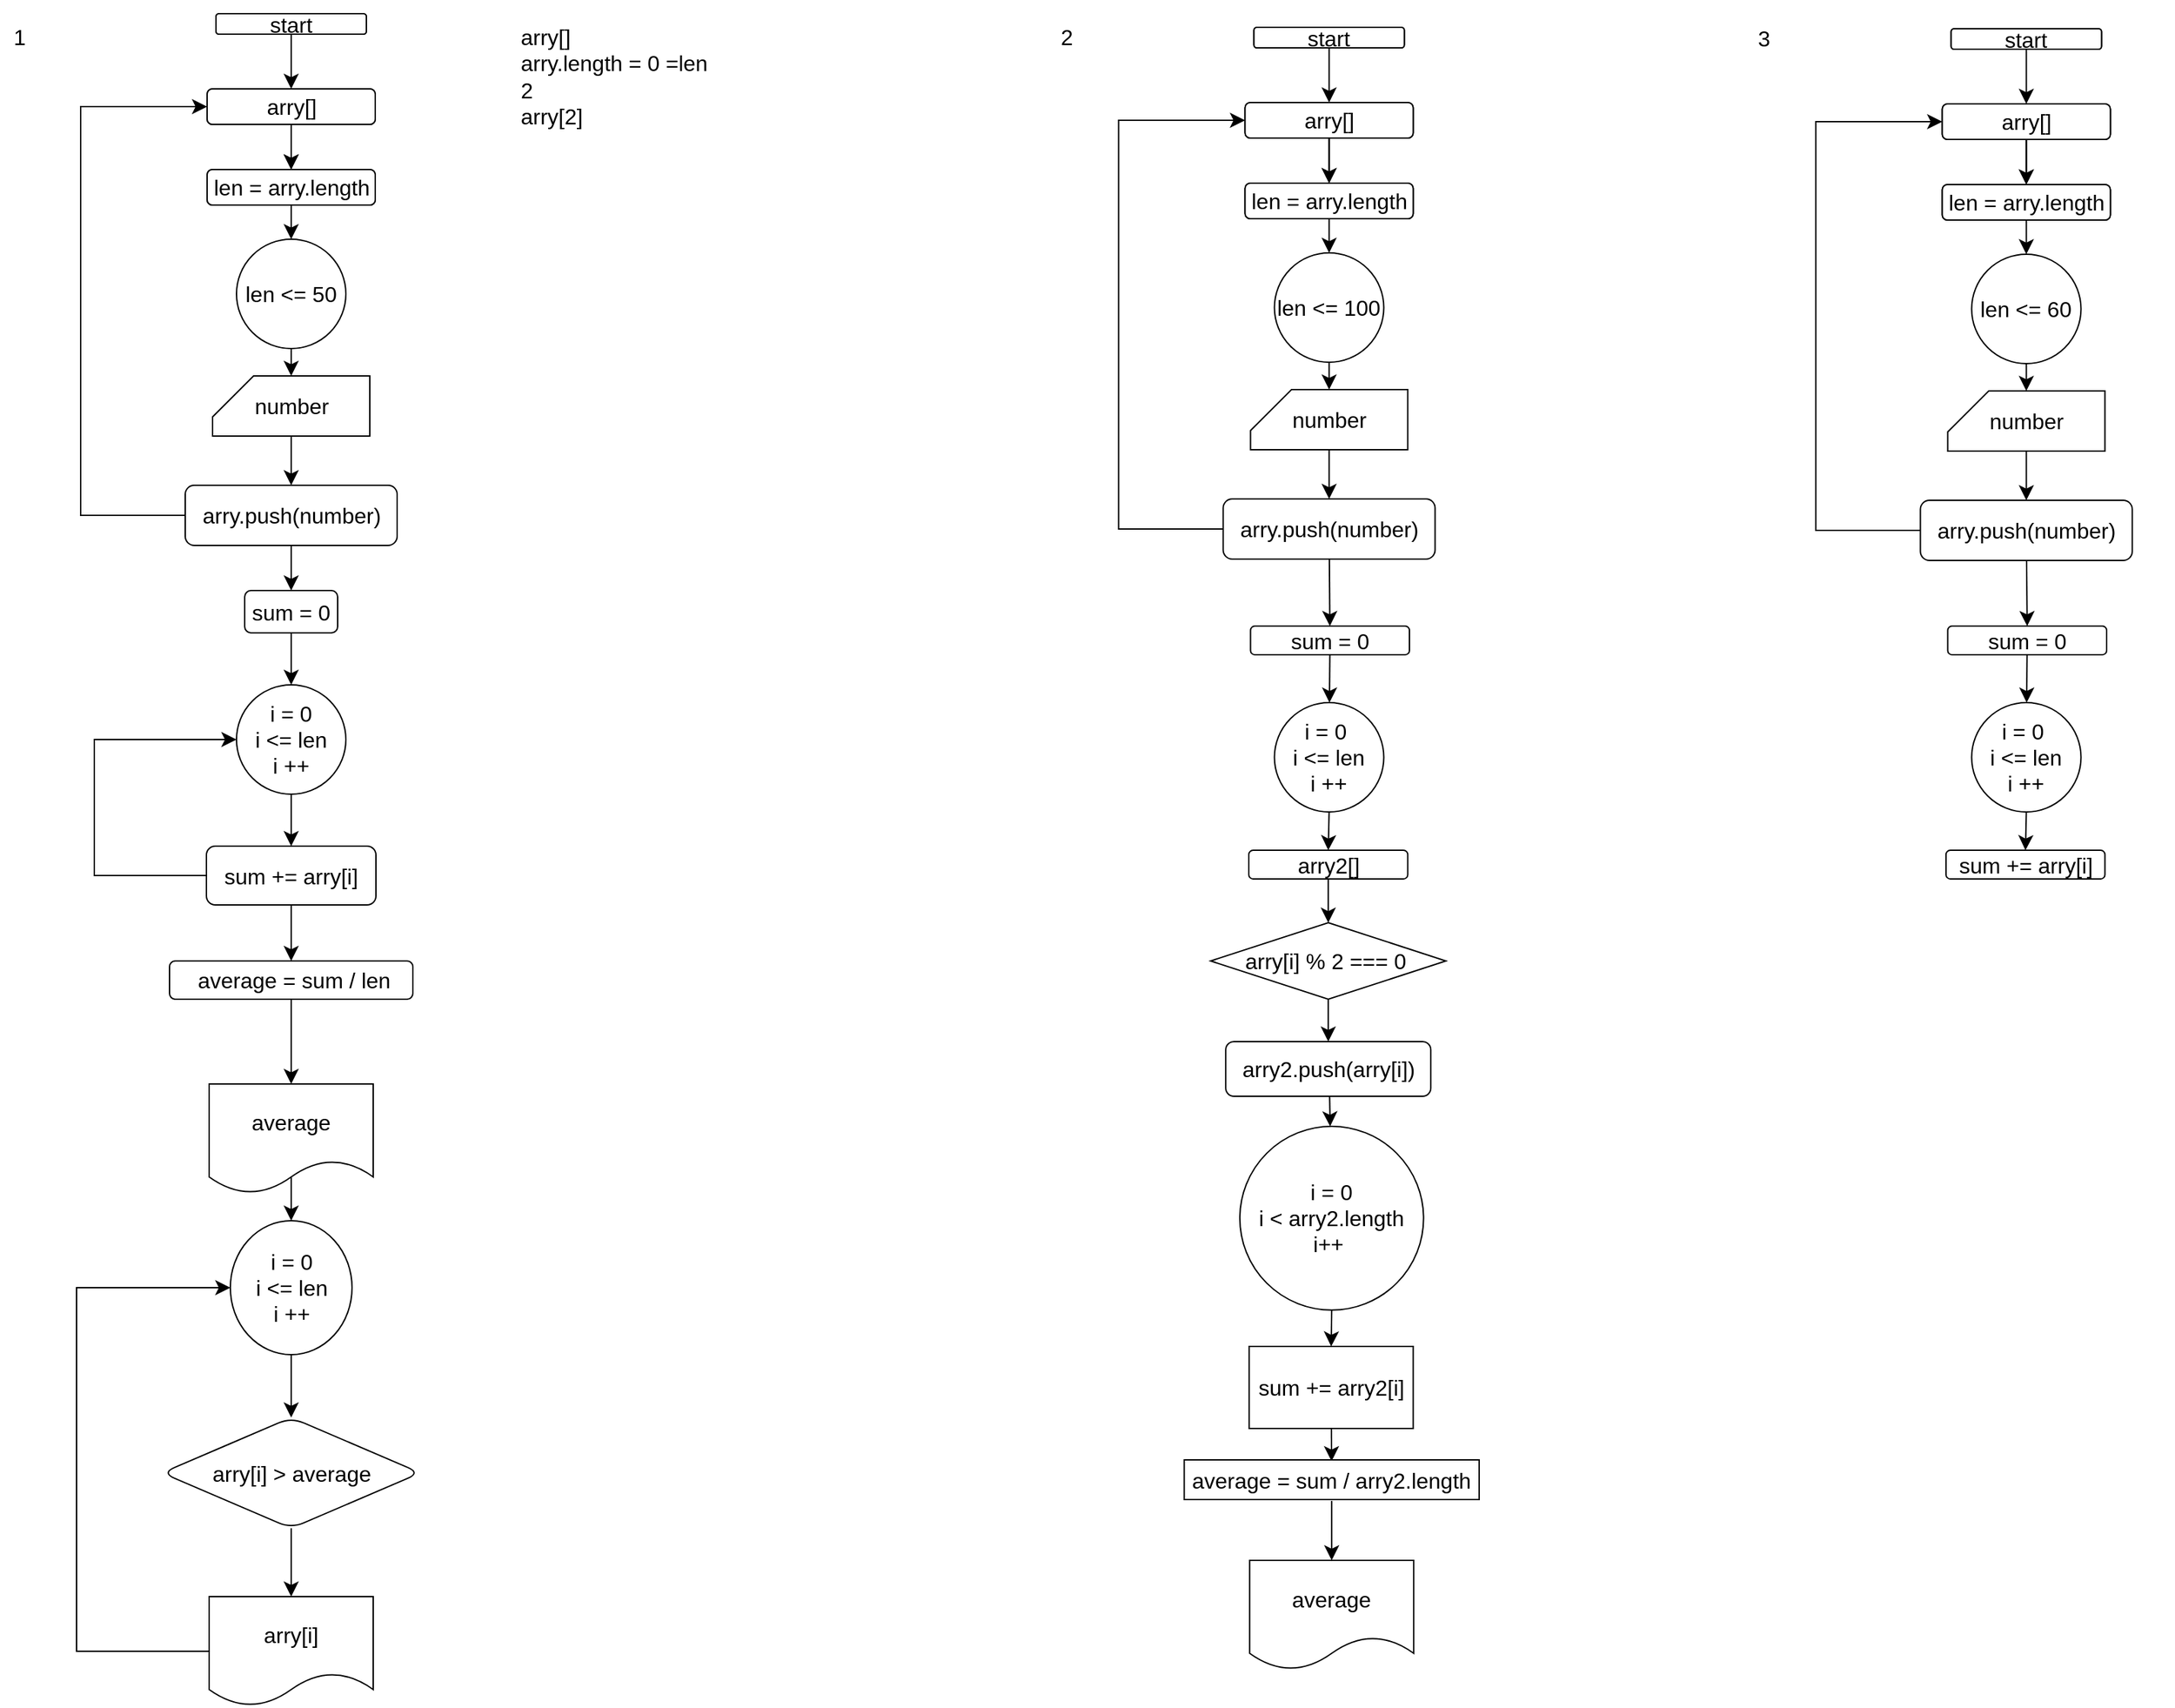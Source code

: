 <mxfile version="22.1.4" type="github">
  <diagram name="‫עמוד-1‬" id="BYoa0E2E3-9ikfrHezKe">
    <mxGraphModel dx="884" dy="1190" grid="0" gridSize="10" guides="1" tooltips="1" connect="1" arrows="1" fold="1" page="0" pageScale="1" pageWidth="827" pageHeight="1169" math="0" shadow="0">
      <root>
        <mxCell id="0" />
        <mxCell id="1" parent="0" />
        <mxCell id="_8J3FFxgakrZv2_MzU__-4" style="edgeStyle=none;curved=1;rounded=0;orthogonalLoop=1;jettySize=auto;html=1;exitX=0.5;exitY=1;exitDx=0;exitDy=0;fontSize=12;startSize=8;endSize=8;" edge="1" parent="1" source="_8J3FFxgakrZv2_MzU__-1" target="_8J3FFxgakrZv2_MzU__-39">
          <mxGeometry relative="1" as="geometry">
            <mxPoint x="407" y="-64" as="targetPoint" />
          </mxGeometry>
        </mxCell>
        <mxCell id="_8J3FFxgakrZv2_MzU__-1" value="start" style="rounded=1;whiteSpace=wrap;html=1;fontSize=16;" vertex="1" parent="1">
          <mxGeometry x="354" y="-111" width="110" height="15" as="geometry" />
        </mxCell>
        <mxCell id="_8J3FFxgakrZv2_MzU__-45" style="edgeStyle=none;curved=1;rounded=0;orthogonalLoop=1;jettySize=auto;html=1;exitX=0.5;exitY=1;exitDx=0;exitDy=0;fontSize=12;startSize=8;endSize=8;" edge="1" parent="1" source="_8J3FFxgakrZv2_MzU__-5" target="_8J3FFxgakrZv2_MzU__-44">
          <mxGeometry relative="1" as="geometry" />
        </mxCell>
        <mxCell id="_8J3FFxgakrZv2_MzU__-5" value="len &amp;lt;= 50" style="ellipse;whiteSpace=wrap;html=1;aspect=fixed;fontSize=16;" vertex="1" parent="1">
          <mxGeometry x="369" y="54" width="80" height="80" as="geometry" />
        </mxCell>
        <mxCell id="_8J3FFxgakrZv2_MzU__-49" style="edgeStyle=elbowEdgeStyle;rounded=0;orthogonalLoop=1;jettySize=auto;html=1;exitX=0;exitY=0.5;exitDx=0;exitDy=0;fontSize=12;startSize=8;endSize=8;elbow=vertical;" edge="1" parent="1" source="_8J3FFxgakrZv2_MzU__-9" target="_8J3FFxgakrZv2_MzU__-39">
          <mxGeometry relative="1" as="geometry">
            <mxPoint x="183" y="214" as="targetPoint" />
            <Array as="points">
              <mxPoint x="255" y="58" />
            </Array>
          </mxGeometry>
        </mxCell>
        <mxCell id="_8J3FFxgakrZv2_MzU__-54" value="" style="edgeStyle=none;curved=1;rounded=0;orthogonalLoop=1;jettySize=auto;html=1;fontSize=12;startSize=8;endSize=8;" edge="1" parent="1" source="_8J3FFxgakrZv2_MzU__-9" target="_8J3FFxgakrZv2_MzU__-56">
          <mxGeometry relative="1" as="geometry">
            <mxPoint x="409" y="323" as="targetPoint" />
          </mxGeometry>
        </mxCell>
        <mxCell id="_8J3FFxgakrZv2_MzU__-9" value="arry.push(number)" style="rounded=1;whiteSpace=wrap;html=1;fontSize=16;" vertex="1" parent="1">
          <mxGeometry x="331.5" y="234" width="155" height="44" as="geometry" />
        </mxCell>
        <mxCell id="_8J3FFxgakrZv2_MzU__-17" value="start" style="rounded=1;whiteSpace=wrap;html=1;fontSize=16;" vertex="1" parent="1">
          <mxGeometry x="354" y="-111" width="110" height="15" as="geometry" />
        </mxCell>
        <mxCell id="_8J3FFxgakrZv2_MzU__-28" value="arry[]&lt;br&gt;arry.length = 0 =len&lt;br&gt;2&lt;br&gt;arry[2]&lt;br&gt;" style="text;html=1;align=left;verticalAlign=middle;resizable=0;points=[];autosize=1;strokeColor=none;fillColor=none;fontSize=16;" vertex="1" parent="1">
          <mxGeometry x="575" y="-110" width="155" height="89" as="geometry" />
        </mxCell>
        <mxCell id="_8J3FFxgakrZv2_MzU__-35" style="edgeStyle=none;curved=1;rounded=0;orthogonalLoop=1;jettySize=auto;html=1;exitX=0.5;exitY=1;exitDx=0;exitDy=0;fontSize=12;startSize=8;endSize=8;" edge="1" parent="1" source="_8J3FFxgakrZv2_MzU__-36" target="_8J3FFxgakrZv2_MzU__-37">
          <mxGeometry relative="1" as="geometry" />
        </mxCell>
        <mxCell id="_8J3FFxgakrZv2_MzU__-36" value="arry[]" style="rounded=1;whiteSpace=wrap;html=1;fontSize=16;" vertex="1" parent="1">
          <mxGeometry x="347.5" y="-56" width="123" height="26" as="geometry" />
        </mxCell>
        <mxCell id="_8J3FFxgakrZv2_MzU__-37" value="len = arry.length" style="rounded=1;whiteSpace=wrap;html=1;fontSize=16;" vertex="1" parent="1">
          <mxGeometry x="347.5" y="3" width="123" height="26" as="geometry" />
        </mxCell>
        <mxCell id="_8J3FFxgakrZv2_MzU__-38" style="edgeStyle=none;curved=1;rounded=0;orthogonalLoop=1;jettySize=auto;html=1;exitX=0.5;exitY=1;exitDx=0;exitDy=0;fontSize=12;startSize=8;endSize=8;" edge="1" parent="1" source="_8J3FFxgakrZv2_MzU__-39" target="_8J3FFxgakrZv2_MzU__-40">
          <mxGeometry relative="1" as="geometry" />
        </mxCell>
        <mxCell id="_8J3FFxgakrZv2_MzU__-39" value="arry[]" style="rounded=1;whiteSpace=wrap;html=1;fontSize=16;" vertex="1" parent="1">
          <mxGeometry x="347.5" y="-56" width="123" height="26" as="geometry" />
        </mxCell>
        <mxCell id="_8J3FFxgakrZv2_MzU__-42" style="edgeStyle=none;curved=1;rounded=0;orthogonalLoop=1;jettySize=auto;html=1;exitX=0.5;exitY=1;exitDx=0;exitDy=0;fontSize=12;startSize=8;endSize=8;" edge="1" parent="1" source="_8J3FFxgakrZv2_MzU__-40" target="_8J3FFxgakrZv2_MzU__-5">
          <mxGeometry relative="1" as="geometry">
            <mxPoint x="407.735" y="60" as="targetPoint" />
          </mxGeometry>
        </mxCell>
        <mxCell id="_8J3FFxgakrZv2_MzU__-40" value="len = arry.length" style="rounded=1;whiteSpace=wrap;html=1;fontSize=16;" vertex="1" parent="1">
          <mxGeometry x="347.5" y="3" width="123" height="26" as="geometry" />
        </mxCell>
        <mxCell id="_8J3FFxgakrZv2_MzU__-46" style="edgeStyle=none;curved=1;rounded=0;orthogonalLoop=1;jettySize=auto;html=1;exitX=0.5;exitY=1;exitDx=0;exitDy=0;exitPerimeter=0;fontSize=12;startSize=8;endSize=8;" edge="1" parent="1" source="_8J3FFxgakrZv2_MzU__-44" target="_8J3FFxgakrZv2_MzU__-9">
          <mxGeometry relative="1" as="geometry" />
        </mxCell>
        <mxCell id="_8J3FFxgakrZv2_MzU__-44" value="number" style="shape=card;whiteSpace=wrap;html=1;fontSize=16;" vertex="1" parent="1">
          <mxGeometry x="351.5" y="154" width="115" height="44" as="geometry" />
        </mxCell>
        <mxCell id="_8J3FFxgakrZv2_MzU__-61" value="" style="edgeStyle=none;curved=1;rounded=0;orthogonalLoop=1;jettySize=auto;html=1;fontSize=12;startSize=8;endSize=8;" edge="1" parent="1" source="_8J3FFxgakrZv2_MzU__-53" target="_8J3FFxgakrZv2_MzU__-60">
          <mxGeometry relative="1" as="geometry" />
        </mxCell>
        <mxCell id="_8J3FFxgakrZv2_MzU__-53" value="i = 0&lt;br&gt;i &amp;lt;= len&lt;br&gt;i ++" style="ellipse;whiteSpace=wrap;html=1;fontSize=16;rounded=1;" vertex="1" parent="1">
          <mxGeometry x="369" y="380" width="80" height="80" as="geometry" />
        </mxCell>
        <mxCell id="_8J3FFxgakrZv2_MzU__-57" value="" style="edgeStyle=none;curved=1;rounded=0;orthogonalLoop=1;jettySize=auto;html=1;fontSize=12;startSize=8;endSize=8;" edge="1" parent="1" source="_8J3FFxgakrZv2_MzU__-56" target="_8J3FFxgakrZv2_MzU__-53">
          <mxGeometry relative="1" as="geometry" />
        </mxCell>
        <mxCell id="_8J3FFxgakrZv2_MzU__-56" value="sum = 0" style="rounded=1;whiteSpace=wrap;html=1;fontSize=16;" vertex="1" parent="1">
          <mxGeometry x="375" y="311" width="68" height="31" as="geometry" />
        </mxCell>
        <mxCell id="_8J3FFxgakrZv2_MzU__-62" style="edgeStyle=elbowEdgeStyle;rounded=0;orthogonalLoop=1;jettySize=auto;html=1;exitX=0;exitY=0.5;exitDx=0;exitDy=0;fontSize=12;startSize=8;endSize=8;entryX=0;entryY=0.5;entryDx=0;entryDy=0;" edge="1" parent="1" source="_8J3FFxgakrZv2_MzU__-60" target="_8J3FFxgakrZv2_MzU__-53">
          <mxGeometry relative="1" as="geometry">
            <mxPoint x="235" y="520" as="targetPoint" />
            <Array as="points">
              <mxPoint x="265" y="458" />
              <mxPoint x="299" y="473" />
            </Array>
          </mxGeometry>
        </mxCell>
        <mxCell id="_8J3FFxgakrZv2_MzU__-64" value="" style="edgeStyle=none;curved=1;rounded=0;orthogonalLoop=1;jettySize=auto;html=1;fontSize=12;startSize=8;endSize=8;" edge="1" parent="1" source="_8J3FFxgakrZv2_MzU__-60" target="_8J3FFxgakrZv2_MzU__-63">
          <mxGeometry relative="1" as="geometry" />
        </mxCell>
        <mxCell id="_8J3FFxgakrZv2_MzU__-60" value="sum += arry[i]" style="whiteSpace=wrap;html=1;fontSize=16;rounded=1;" vertex="1" parent="1">
          <mxGeometry x="347" y="498" width="124" height="43" as="geometry" />
        </mxCell>
        <mxCell id="_8J3FFxgakrZv2_MzU__-68" value="" style="edgeStyle=none;curved=1;rounded=0;orthogonalLoop=1;jettySize=auto;html=1;fontSize=12;startSize=8;endSize=8;" edge="1" parent="1" source="_8J3FFxgakrZv2_MzU__-63" target="_8J3FFxgakrZv2_MzU__-67">
          <mxGeometry relative="1" as="geometry" />
        </mxCell>
        <mxCell id="_8J3FFxgakrZv2_MzU__-63" value="&amp;nbsp;average&amp;nbsp;&lt;span style=&quot;background-color: initial;&quot;&gt;= sum / len&lt;/span&gt;" style="rounded=1;whiteSpace=wrap;html=1;fontSize=16;" vertex="1" parent="1">
          <mxGeometry x="320" y="582" width="178" height="28" as="geometry" />
        </mxCell>
        <mxCell id="_8J3FFxgakrZv2_MzU__-70" value="" style="edgeStyle=none;curved=1;rounded=0;orthogonalLoop=1;jettySize=auto;html=1;fontSize=12;startSize=8;endSize=8;exitX=0.5;exitY=0;exitDx=0;exitDy=0;entryX=0.5;entryY=0;entryDx=0;entryDy=0;" edge="1" parent="1" source="_8J3FFxgakrZv2_MzU__-67" target="_8J3FFxgakrZv2_MzU__-71">
          <mxGeometry relative="1" as="geometry">
            <mxPoint x="407.039" y="764.002" as="targetPoint" />
          </mxGeometry>
        </mxCell>
        <mxCell id="_8J3FFxgakrZv2_MzU__-67" value="average" style="shape=document;whiteSpace=wrap;html=1;boundedLbl=1;fontSize=16;rounded=1;" vertex="1" parent="1">
          <mxGeometry x="349" y="672" width="120" height="80" as="geometry" />
        </mxCell>
        <mxCell id="_8J3FFxgakrZv2_MzU__-74" value="" style="edgeStyle=none;curved=1;rounded=0;orthogonalLoop=1;jettySize=auto;html=1;fontSize=12;startSize=8;endSize=8;" edge="1" parent="1" source="_8J3FFxgakrZv2_MzU__-71" target="_8J3FFxgakrZv2_MzU__-73">
          <mxGeometry relative="1" as="geometry" />
        </mxCell>
        <mxCell id="_8J3FFxgakrZv2_MzU__-71" value="i = 0&lt;br&gt;i &amp;lt;= len&lt;br&gt;i ++" style="ellipse;whiteSpace=wrap;html=1;fontSize=16;rounded=1;" vertex="1" parent="1">
          <mxGeometry x="364.5" y="772" width="89" height="98" as="geometry" />
        </mxCell>
        <mxCell id="_8J3FFxgakrZv2_MzU__-76" value="" style="edgeStyle=none;curved=1;rounded=0;orthogonalLoop=1;jettySize=auto;html=1;fontSize=12;startSize=8;endSize=8;" edge="1" parent="1" source="_8J3FFxgakrZv2_MzU__-73" target="_8J3FFxgakrZv2_MzU__-75">
          <mxGeometry relative="1" as="geometry" />
        </mxCell>
        <mxCell id="_8J3FFxgakrZv2_MzU__-73" value="arry[i] &amp;gt; average" style="rhombus;whiteSpace=wrap;html=1;fontSize=16;rounded=1;" vertex="1" parent="1">
          <mxGeometry x="314.5" y="916" width="189" height="81" as="geometry" />
        </mxCell>
        <mxCell id="_8J3FFxgakrZv2_MzU__-75" value="arry[i]" style="shape=document;whiteSpace=wrap;html=1;boundedLbl=1;fontSize=16;rounded=1;" vertex="1" parent="1">
          <mxGeometry x="349" y="1047" width="120" height="80" as="geometry" />
        </mxCell>
        <mxCell id="_8J3FFxgakrZv2_MzU__-77" style="edgeStyle=elbowEdgeStyle;rounded=0;orthogonalLoop=1;jettySize=auto;html=1;exitX=0;exitY=0.5;exitDx=0;exitDy=0;entryX=0;entryY=0.5;entryDx=0;entryDy=0;fontSize=12;startSize=8;endSize=8;" edge="1" parent="1" source="_8J3FFxgakrZv2_MzU__-75" target="_8J3FFxgakrZv2_MzU__-71">
          <mxGeometry relative="1" as="geometry">
            <Array as="points">
              <mxPoint x="252" y="820" />
              <mxPoint x="257" y="880" />
            </Array>
          </mxGeometry>
        </mxCell>
        <mxCell id="_8J3FFxgakrZv2_MzU__-78" value="1" style="text;html=1;align=center;verticalAlign=middle;resizable=0;points=[];autosize=1;strokeColor=none;fillColor=none;fontSize=16;" vertex="1" parent="1">
          <mxGeometry x="196" y="-110" width="27" height="31" as="geometry" />
        </mxCell>
        <mxCell id="_8J3FFxgakrZv2_MzU__-79" value="2" style="text;html=1;align=center;verticalAlign=middle;resizable=0;points=[];autosize=1;strokeColor=none;fillColor=none;fontSize=16;" vertex="1" parent="1">
          <mxGeometry x="962" y="-110" width="27" height="31" as="geometry" />
        </mxCell>
        <mxCell id="_8J3FFxgakrZv2_MzU__-81" style="edgeStyle=none;curved=1;rounded=0;orthogonalLoop=1;jettySize=auto;html=1;exitX=0.75;exitY=0;exitDx=0;exitDy=0;fontSize=12;startSize=8;endSize=8;" edge="1" parent="1">
          <mxGeometry relative="1" as="geometry">
            <mxPoint x="1265.25" y="-111" as="sourcePoint" />
            <mxPoint x="1265.25" y="-111" as="targetPoint" />
          </mxGeometry>
        </mxCell>
        <mxCell id="_8J3FFxgakrZv2_MzU__-82" style="edgeStyle=none;curved=1;rounded=0;orthogonalLoop=1;jettySize=auto;html=1;exitX=0.5;exitY=1;exitDx=0;exitDy=0;fontSize=12;startSize=8;endSize=8;" edge="1" parent="1" source="_8J3FFxgakrZv2_MzU__-83" target="_8J3FFxgakrZv2_MzU__-93">
          <mxGeometry relative="1" as="geometry">
            <mxPoint x="1166.25" y="-54" as="targetPoint" />
          </mxGeometry>
        </mxCell>
        <mxCell id="_8J3FFxgakrZv2_MzU__-83" value="start" style="rounded=1;whiteSpace=wrap;html=1;fontSize=16;" vertex="1" parent="1">
          <mxGeometry x="1113.25" y="-101" width="110" height="15" as="geometry" />
        </mxCell>
        <mxCell id="_8J3FFxgakrZv2_MzU__-84" style="edgeStyle=none;curved=1;rounded=0;orthogonalLoop=1;jettySize=auto;html=1;exitX=0.5;exitY=1;exitDx=0;exitDy=0;fontSize=12;startSize=8;endSize=8;" edge="1" parent="1" source="_8J3FFxgakrZv2_MzU__-85" target="_8J3FFxgakrZv2_MzU__-97">
          <mxGeometry relative="1" as="geometry" />
        </mxCell>
        <mxCell id="_8J3FFxgakrZv2_MzU__-85" value="len &amp;lt;= 100" style="ellipse;whiteSpace=wrap;html=1;aspect=fixed;fontSize=16;" vertex="1" parent="1">
          <mxGeometry x="1128.25" y="64" width="80" height="80" as="geometry" />
        </mxCell>
        <mxCell id="_8J3FFxgakrZv2_MzU__-86" style="edgeStyle=elbowEdgeStyle;rounded=0;orthogonalLoop=1;jettySize=auto;html=1;exitX=0;exitY=0.5;exitDx=0;exitDy=0;fontSize=12;startSize=8;endSize=8;elbow=vertical;" edge="1" parent="1" source="_8J3FFxgakrZv2_MzU__-87" target="_8J3FFxgakrZv2_MzU__-93">
          <mxGeometry relative="1" as="geometry">
            <mxPoint x="942.25" y="224" as="targetPoint" />
            <Array as="points">
              <mxPoint x="1014.25" y="68" />
            </Array>
          </mxGeometry>
        </mxCell>
        <mxCell id="_8J3FFxgakrZv2_MzU__-100" value="" style="edgeStyle=none;curved=1;rounded=0;orthogonalLoop=1;jettySize=auto;html=1;fontSize=12;startSize=8;endSize=8;" edge="1" parent="1" source="_8J3FFxgakrZv2_MzU__-87" target="_8J3FFxgakrZv2_MzU__-103">
          <mxGeometry relative="1" as="geometry">
            <mxPoint x="1168" y="334" as="targetPoint" />
          </mxGeometry>
        </mxCell>
        <mxCell id="_8J3FFxgakrZv2_MzU__-87" value="arry.push(number)" style="rounded=1;whiteSpace=wrap;html=1;fontSize=16;" vertex="1" parent="1">
          <mxGeometry x="1090.75" y="244" width="155" height="44" as="geometry" />
        </mxCell>
        <mxCell id="_8J3FFxgakrZv2_MzU__-88" value="start" style="rounded=1;whiteSpace=wrap;html=1;fontSize=16;" vertex="1" parent="1">
          <mxGeometry x="1113.25" y="-101" width="110" height="15" as="geometry" />
        </mxCell>
        <mxCell id="_8J3FFxgakrZv2_MzU__-89" style="edgeStyle=none;curved=1;rounded=0;orthogonalLoop=1;jettySize=auto;html=1;exitX=0.5;exitY=1;exitDx=0;exitDy=0;fontSize=12;startSize=8;endSize=8;" edge="1" parent="1" source="_8J3FFxgakrZv2_MzU__-90" target="_8J3FFxgakrZv2_MzU__-91">
          <mxGeometry relative="1" as="geometry" />
        </mxCell>
        <mxCell id="_8J3FFxgakrZv2_MzU__-90" value="arry[]" style="rounded=1;whiteSpace=wrap;html=1;fontSize=16;" vertex="1" parent="1">
          <mxGeometry x="1106.75" y="-46" width="123" height="26" as="geometry" />
        </mxCell>
        <mxCell id="_8J3FFxgakrZv2_MzU__-91" value="len = arry.length" style="rounded=1;whiteSpace=wrap;html=1;fontSize=16;" vertex="1" parent="1">
          <mxGeometry x="1106.75" y="13" width="123" height="26" as="geometry" />
        </mxCell>
        <mxCell id="_8J3FFxgakrZv2_MzU__-92" style="edgeStyle=none;curved=1;rounded=0;orthogonalLoop=1;jettySize=auto;html=1;exitX=0.5;exitY=1;exitDx=0;exitDy=0;fontSize=12;startSize=8;endSize=8;" edge="1" parent="1" source="_8J3FFxgakrZv2_MzU__-93" target="_8J3FFxgakrZv2_MzU__-95">
          <mxGeometry relative="1" as="geometry" />
        </mxCell>
        <mxCell id="_8J3FFxgakrZv2_MzU__-93" value="arry[]" style="rounded=1;whiteSpace=wrap;html=1;fontSize=16;" vertex="1" parent="1">
          <mxGeometry x="1106.75" y="-46" width="123" height="26" as="geometry" />
        </mxCell>
        <mxCell id="_8J3FFxgakrZv2_MzU__-94" style="edgeStyle=none;curved=1;rounded=0;orthogonalLoop=1;jettySize=auto;html=1;exitX=0.5;exitY=1;exitDx=0;exitDy=0;fontSize=12;startSize=8;endSize=8;" edge="1" parent="1" source="_8J3FFxgakrZv2_MzU__-95" target="_8J3FFxgakrZv2_MzU__-85">
          <mxGeometry relative="1" as="geometry">
            <mxPoint x="1166.985" y="70" as="targetPoint" />
          </mxGeometry>
        </mxCell>
        <mxCell id="_8J3FFxgakrZv2_MzU__-95" value="len = arry.length" style="rounded=1;whiteSpace=wrap;html=1;fontSize=16;" vertex="1" parent="1">
          <mxGeometry x="1106.75" y="13" width="123" height="26" as="geometry" />
        </mxCell>
        <mxCell id="_8J3FFxgakrZv2_MzU__-96" style="edgeStyle=none;curved=1;rounded=0;orthogonalLoop=1;jettySize=auto;html=1;exitX=0.5;exitY=1;exitDx=0;exitDy=0;exitPerimeter=0;fontSize=12;startSize=8;endSize=8;" edge="1" parent="1" source="_8J3FFxgakrZv2_MzU__-97" target="_8J3FFxgakrZv2_MzU__-87">
          <mxGeometry relative="1" as="geometry" />
        </mxCell>
        <mxCell id="_8J3FFxgakrZv2_MzU__-97" value="number" style="shape=card;whiteSpace=wrap;html=1;fontSize=16;" vertex="1" parent="1">
          <mxGeometry x="1110.75" y="164" width="115" height="44" as="geometry" />
        </mxCell>
        <mxCell id="_8J3FFxgakrZv2_MzU__-113" style="edgeStyle=none;curved=1;rounded=0;orthogonalLoop=1;jettySize=auto;html=1;exitX=0.5;exitY=1;exitDx=0;exitDy=0;entryX=0.5;entryY=0;entryDx=0;entryDy=0;fontSize=12;startSize=8;endSize=8;" edge="1" parent="1" source="_8J3FFxgakrZv2_MzU__-99" target="_8J3FFxgakrZv2_MzU__-109">
          <mxGeometry relative="1" as="geometry" />
        </mxCell>
        <mxCell id="_8J3FFxgakrZv2_MzU__-99" value="i = 0&amp;nbsp;&lt;br&gt;i &amp;lt;= len&lt;br&gt;i ++" style="ellipse;whiteSpace=wrap;html=1;aspect=fixed;fontSize=16;" vertex="1" parent="1">
          <mxGeometry x="1128.25" y="393" width="80" height="80" as="geometry" />
        </mxCell>
        <mxCell id="_8J3FFxgakrZv2_MzU__-110" value="" style="edgeStyle=none;curved=1;rounded=0;orthogonalLoop=1;jettySize=auto;html=1;fontSize=12;startSize=8;endSize=8;" edge="1" parent="1" source="_8J3FFxgakrZv2_MzU__-103" target="_8J3FFxgakrZv2_MzU__-99">
          <mxGeometry relative="1" as="geometry" />
        </mxCell>
        <mxCell id="_8J3FFxgakrZv2_MzU__-103" value="sum = 0" style="rounded=1;whiteSpace=wrap;html=1;fontSize=16;" vertex="1" parent="1">
          <mxGeometry x="1110.75" y="337" width="116.25" height="21" as="geometry" />
        </mxCell>
        <mxCell id="_8J3FFxgakrZv2_MzU__-108" value="" style="edgeStyle=none;curved=1;rounded=0;orthogonalLoop=1;jettySize=auto;html=1;fontSize=12;startSize=8;endSize=8;" edge="1" parent="1" source="_8J3FFxgakrZv2_MzU__-105">
          <mxGeometry relative="1" as="geometry">
            <mxPoint x="1170.046" y="948" as="targetPoint" />
          </mxGeometry>
        </mxCell>
        <mxCell id="_8J3FFxgakrZv2_MzU__-105" value="sum += arry2[i]" style="whiteSpace=wrap;html=1;fontSize=16;" vertex="1" parent="1">
          <mxGeometry x="1109.75" y="864" width="120" height="60" as="geometry" />
        </mxCell>
        <mxCell id="_8J3FFxgakrZv2_MzU__-117" value="" style="edgeStyle=none;curved=1;rounded=0;orthogonalLoop=1;jettySize=auto;html=1;fontSize=12;startSize=8;endSize=8;" edge="1" parent="1" target="_8J3FFxgakrZv2_MzU__-116">
          <mxGeometry relative="1" as="geometry">
            <mxPoint x="1170.125" y="977" as="sourcePoint" />
          </mxGeometry>
        </mxCell>
        <mxCell id="_8J3FFxgakrZv2_MzU__-107" value="average = sum / arry2.length" style="whiteSpace=wrap;html=1;fontSize=16;" vertex="1" parent="1">
          <mxGeometry x="1062.25" y="947" width="215.75" height="29" as="geometry" />
        </mxCell>
        <mxCell id="_8J3FFxgakrZv2_MzU__-158" value="" style="edgeStyle=none;curved=1;rounded=0;orthogonalLoop=1;jettySize=auto;html=1;fontSize=12;startSize=8;endSize=8;" edge="1" parent="1" source="_8J3FFxgakrZv2_MzU__-109" target="_8J3FFxgakrZv2_MzU__-157">
          <mxGeometry relative="1" as="geometry" />
        </mxCell>
        <mxCell id="_8J3FFxgakrZv2_MzU__-109" value="arry2[]" style="rounded=1;whiteSpace=wrap;html=1;fontSize=16;" vertex="1" parent="1">
          <mxGeometry x="1109.5" y="501" width="116.25" height="21" as="geometry" />
        </mxCell>
        <mxCell id="_8J3FFxgakrZv2_MzU__-116" value="average" style="shape=document;whiteSpace=wrap;html=1;boundedLbl=1;fontSize=16;" vertex="1" parent="1">
          <mxGeometry x="1110.125" y="1020.5" width="120" height="80" as="geometry" />
        </mxCell>
        <mxCell id="_8J3FFxgakrZv2_MzU__-118" value="3" style="text;html=1;align=center;verticalAlign=middle;resizable=0;points=[];autosize=1;strokeColor=none;fillColor=none;fontSize=16;" vertex="1" parent="1">
          <mxGeometry x="1472" y="-109" width="27" height="31" as="geometry" />
        </mxCell>
        <mxCell id="_8J3FFxgakrZv2_MzU__-119" style="edgeStyle=none;curved=1;rounded=0;orthogonalLoop=1;jettySize=auto;html=1;exitX=0.75;exitY=0;exitDx=0;exitDy=0;fontSize=12;startSize=8;endSize=8;" edge="1" parent="1">
          <mxGeometry relative="1" as="geometry">
            <mxPoint x="1775.25" y="-110" as="sourcePoint" />
            <mxPoint x="1775.25" y="-110" as="targetPoint" />
          </mxGeometry>
        </mxCell>
        <mxCell id="_8J3FFxgakrZv2_MzU__-120" style="edgeStyle=none;curved=1;rounded=0;orthogonalLoop=1;jettySize=auto;html=1;exitX=0.5;exitY=1;exitDx=0;exitDy=0;fontSize=12;startSize=8;endSize=8;" edge="1" parent="1" source="_8J3FFxgakrZv2_MzU__-121" target="_8J3FFxgakrZv2_MzU__-131">
          <mxGeometry relative="1" as="geometry">
            <mxPoint x="1676.25" y="-53" as="targetPoint" />
          </mxGeometry>
        </mxCell>
        <mxCell id="_8J3FFxgakrZv2_MzU__-121" value="start" style="rounded=1;whiteSpace=wrap;html=1;fontSize=16;" vertex="1" parent="1">
          <mxGeometry x="1623.25" y="-100" width="110" height="15" as="geometry" />
        </mxCell>
        <mxCell id="_8J3FFxgakrZv2_MzU__-122" style="edgeStyle=none;curved=1;rounded=0;orthogonalLoop=1;jettySize=auto;html=1;exitX=0.5;exitY=1;exitDx=0;exitDy=0;fontSize=12;startSize=8;endSize=8;" edge="1" parent="1" source="_8J3FFxgakrZv2_MzU__-123" target="_8J3FFxgakrZv2_MzU__-135">
          <mxGeometry relative="1" as="geometry" />
        </mxCell>
        <mxCell id="_8J3FFxgakrZv2_MzU__-123" value="len &amp;lt;= 60" style="ellipse;whiteSpace=wrap;html=1;aspect=fixed;fontSize=16;" vertex="1" parent="1">
          <mxGeometry x="1638.25" y="65" width="80" height="80" as="geometry" />
        </mxCell>
        <mxCell id="_8J3FFxgakrZv2_MzU__-124" style="edgeStyle=elbowEdgeStyle;rounded=0;orthogonalLoop=1;jettySize=auto;html=1;exitX=0;exitY=0.5;exitDx=0;exitDy=0;fontSize=12;startSize=8;endSize=8;elbow=vertical;" edge="1" parent="1" source="_8J3FFxgakrZv2_MzU__-125" target="_8J3FFxgakrZv2_MzU__-131">
          <mxGeometry relative="1" as="geometry">
            <mxPoint x="1452.25" y="225" as="targetPoint" />
            <Array as="points">
              <mxPoint x="1524.25" y="69" />
            </Array>
          </mxGeometry>
        </mxCell>
        <mxCell id="_8J3FFxgakrZv2_MzU__-138" value="" style="edgeStyle=none;curved=1;rounded=0;orthogonalLoop=1;jettySize=auto;html=1;fontSize=12;startSize=8;endSize=8;entryX=0.5;entryY=0;entryDx=0;entryDy=0;" edge="1" parent="1" source="_8J3FFxgakrZv2_MzU__-125" target="_8J3FFxgakrZv2_MzU__-153">
          <mxGeometry relative="1" as="geometry">
            <mxPoint x="1678.25" y="325" as="targetPoint" />
          </mxGeometry>
        </mxCell>
        <mxCell id="_8J3FFxgakrZv2_MzU__-125" value="arry.push(number)" style="rounded=1;whiteSpace=wrap;html=1;fontSize=16;" vertex="1" parent="1">
          <mxGeometry x="1600.75" y="245" width="155" height="44" as="geometry" />
        </mxCell>
        <mxCell id="_8J3FFxgakrZv2_MzU__-126" value="start" style="rounded=1;whiteSpace=wrap;html=1;fontSize=16;" vertex="1" parent="1">
          <mxGeometry x="1623.25" y="-100" width="110" height="15" as="geometry" />
        </mxCell>
        <mxCell id="_8J3FFxgakrZv2_MzU__-127" style="edgeStyle=none;curved=1;rounded=0;orthogonalLoop=1;jettySize=auto;html=1;exitX=0.5;exitY=1;exitDx=0;exitDy=0;fontSize=12;startSize=8;endSize=8;" edge="1" parent="1" source="_8J3FFxgakrZv2_MzU__-128" target="_8J3FFxgakrZv2_MzU__-129">
          <mxGeometry relative="1" as="geometry" />
        </mxCell>
        <mxCell id="_8J3FFxgakrZv2_MzU__-128" value="arry[]" style="rounded=1;whiteSpace=wrap;html=1;fontSize=16;" vertex="1" parent="1">
          <mxGeometry x="1616.75" y="-45" width="123" height="26" as="geometry" />
        </mxCell>
        <mxCell id="_8J3FFxgakrZv2_MzU__-129" value="len = arry.length" style="rounded=1;whiteSpace=wrap;html=1;fontSize=16;" vertex="1" parent="1">
          <mxGeometry x="1616.75" y="14" width="123" height="26" as="geometry" />
        </mxCell>
        <mxCell id="_8J3FFxgakrZv2_MzU__-130" style="edgeStyle=none;curved=1;rounded=0;orthogonalLoop=1;jettySize=auto;html=1;exitX=0.5;exitY=1;exitDx=0;exitDy=0;fontSize=12;startSize=8;endSize=8;" edge="1" parent="1" source="_8J3FFxgakrZv2_MzU__-131" target="_8J3FFxgakrZv2_MzU__-133">
          <mxGeometry relative="1" as="geometry" />
        </mxCell>
        <mxCell id="_8J3FFxgakrZv2_MzU__-131" value="arry[]" style="rounded=1;whiteSpace=wrap;html=1;fontSize=16;" vertex="1" parent="1">
          <mxGeometry x="1616.75" y="-45" width="123" height="26" as="geometry" />
        </mxCell>
        <mxCell id="_8J3FFxgakrZv2_MzU__-132" style="edgeStyle=none;curved=1;rounded=0;orthogonalLoop=1;jettySize=auto;html=1;exitX=0.5;exitY=1;exitDx=0;exitDy=0;fontSize=12;startSize=8;endSize=8;" edge="1" parent="1" source="_8J3FFxgakrZv2_MzU__-133" target="_8J3FFxgakrZv2_MzU__-123">
          <mxGeometry relative="1" as="geometry">
            <mxPoint x="1676.985" y="71" as="targetPoint" />
          </mxGeometry>
        </mxCell>
        <mxCell id="_8J3FFxgakrZv2_MzU__-133" value="len = arry.length" style="rounded=1;whiteSpace=wrap;html=1;fontSize=16;" vertex="1" parent="1">
          <mxGeometry x="1616.75" y="14" width="123" height="26" as="geometry" />
        </mxCell>
        <mxCell id="_8J3FFxgakrZv2_MzU__-134" style="edgeStyle=none;curved=1;rounded=0;orthogonalLoop=1;jettySize=auto;html=1;exitX=0.5;exitY=1;exitDx=0;exitDy=0;exitPerimeter=0;fontSize=12;startSize=8;endSize=8;" edge="1" parent="1" source="_8J3FFxgakrZv2_MzU__-135" target="_8J3FFxgakrZv2_MzU__-125">
          <mxGeometry relative="1" as="geometry" />
        </mxCell>
        <mxCell id="_8J3FFxgakrZv2_MzU__-135" value="number" style="shape=card;whiteSpace=wrap;html=1;fontSize=16;" vertex="1" parent="1">
          <mxGeometry x="1620.75" y="165" width="115" height="44" as="geometry" />
        </mxCell>
        <mxCell id="_8J3FFxgakrZv2_MzU__-150" style="edgeStyle=none;curved=1;rounded=0;orthogonalLoop=1;jettySize=auto;html=1;exitX=0.5;exitY=1;exitDx=0;exitDy=0;entryX=0.5;entryY=0;entryDx=0;entryDy=0;fontSize=12;startSize=8;endSize=8;" edge="1" parent="1" source="_8J3FFxgakrZv2_MzU__-151" target="_8J3FFxgakrZv2_MzU__-154">
          <mxGeometry relative="1" as="geometry" />
        </mxCell>
        <mxCell id="_8J3FFxgakrZv2_MzU__-151" value="i = 0&amp;nbsp;&lt;br&gt;i &amp;lt;= len&lt;br&gt;i ++" style="ellipse;whiteSpace=wrap;html=1;aspect=fixed;fontSize=16;" vertex="1" parent="1">
          <mxGeometry x="1638.25" y="393" width="80" height="80" as="geometry" />
        </mxCell>
        <mxCell id="_8J3FFxgakrZv2_MzU__-152" value="" style="edgeStyle=none;curved=1;rounded=0;orthogonalLoop=1;jettySize=auto;html=1;fontSize=12;startSize=8;endSize=8;" edge="1" parent="1" source="_8J3FFxgakrZv2_MzU__-153" target="_8J3FFxgakrZv2_MzU__-151">
          <mxGeometry relative="1" as="geometry" />
        </mxCell>
        <mxCell id="_8J3FFxgakrZv2_MzU__-153" value="sum = 0" style="rounded=1;whiteSpace=wrap;html=1;fontSize=16;" vertex="1" parent="1">
          <mxGeometry x="1620.75" y="337" width="116.25" height="21" as="geometry" />
        </mxCell>
        <mxCell id="_8J3FFxgakrZv2_MzU__-154" value="sum += arry[i]" style="rounded=1;whiteSpace=wrap;html=1;fontSize=16;" vertex="1" parent="1">
          <mxGeometry x="1619.5" y="501" width="116.25" height="21" as="geometry" />
        </mxCell>
        <mxCell id="_8J3FFxgakrZv2_MzU__-160" style="edgeStyle=none;curved=1;rounded=0;orthogonalLoop=1;jettySize=auto;html=1;exitX=0.5;exitY=1;exitDx=0;exitDy=0;fontSize=12;startSize=8;endSize=8;" edge="1" parent="1" source="_8J3FFxgakrZv2_MzU__-157" target="_8J3FFxgakrZv2_MzU__-159">
          <mxGeometry relative="1" as="geometry" />
        </mxCell>
        <mxCell id="_8J3FFxgakrZv2_MzU__-157" value="arry[i] % 2 === 0&amp;nbsp;" style="rhombus;whiteSpace=wrap;html=1;fontSize=16;" vertex="1" parent="1">
          <mxGeometry x="1081.56" y="554" width="172.12" height="56" as="geometry" />
        </mxCell>
        <mxCell id="_8J3FFxgakrZv2_MzU__-162" style="edgeStyle=none;curved=1;rounded=0;orthogonalLoop=1;jettySize=auto;html=1;exitX=0.5;exitY=1;exitDx=0;exitDy=0;fontSize=12;startSize=8;endSize=8;" edge="1" parent="1" target="_8J3FFxgakrZv2_MzU__-161">
          <mxGeometry relative="1" as="geometry">
            <mxPoint x="1168.62" y="681" as="sourcePoint" />
            <mxPoint x="1170.105" y="701.045" as="targetPoint" />
          </mxGeometry>
        </mxCell>
        <mxCell id="_8J3FFxgakrZv2_MzU__-159" value="arry2.push(arry[i])" style="rounded=1;whiteSpace=wrap;html=1;fontSize=16;" vertex="1" parent="1">
          <mxGeometry x="1092.62" y="641" width="150" height="40" as="geometry" />
        </mxCell>
        <mxCell id="_8J3FFxgakrZv2_MzU__-165" style="edgeStyle=none;curved=1;rounded=0;orthogonalLoop=1;jettySize=auto;html=1;exitX=0.5;exitY=1;exitDx=0;exitDy=0;entryX=0.5;entryY=0;entryDx=0;entryDy=0;fontSize=12;startSize=8;endSize=8;" edge="1" parent="1" source="_8J3FFxgakrZv2_MzU__-161" target="_8J3FFxgakrZv2_MzU__-105">
          <mxGeometry relative="1" as="geometry" />
        </mxCell>
        <mxCell id="_8J3FFxgakrZv2_MzU__-161" value="i = 0&lt;br&gt;i &amp;lt; arry2.length&lt;br&gt;i++&amp;nbsp;" style="ellipse;whiteSpace=wrap;html=1;aspect=fixed;fontSize=16;" vertex="1" parent="1">
          <mxGeometry x="1102.94" y="703" width="134.38" height="134.38" as="geometry" />
        </mxCell>
      </root>
    </mxGraphModel>
  </diagram>
</mxfile>
